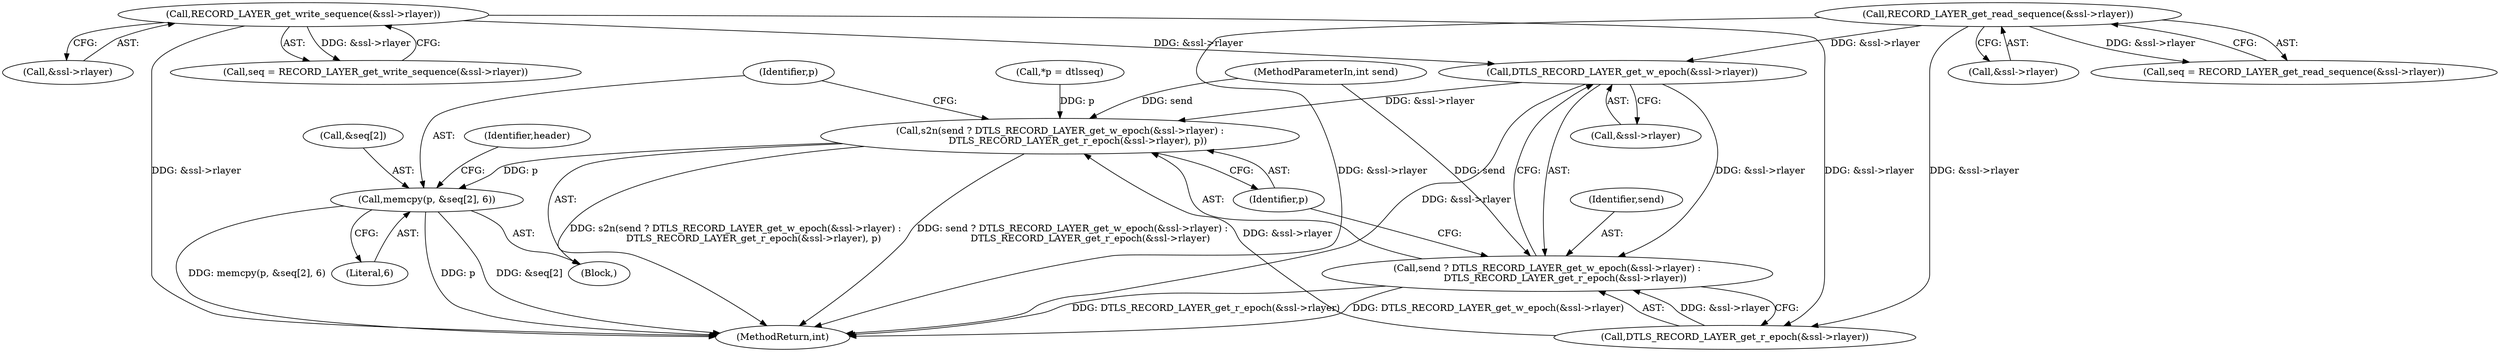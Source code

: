 digraph "0_openssl_4ad93618d26a3ea23d36ad5498ff4f59eff3a4d2_3@pointer" {
"1000213" [label="(Call,DTLS_RECORD_LAYER_get_w_epoch(&ssl->rlayer))"];
"1000140" [label="(Call,RECORD_LAYER_get_write_sequence(&ssl->rlayer))"];
"1000154" [label="(Call,RECORD_LAYER_get_read_sequence(&ssl->rlayer))"];
"1000210" [label="(Call,s2n(send ? DTLS_RECORD_LAYER_get_w_epoch(&ssl->rlayer) :\n            DTLS_RECORD_LAYER_get_r_epoch(&ssl->rlayer), p))"];
"1000224" [label="(Call,memcpy(p, &seq[2], 6))"];
"1000211" [label="(Call,send ? DTLS_RECORD_LAYER_get_w_epoch(&ssl->rlayer) :\n            DTLS_RECORD_LAYER_get_r_epoch(&ssl->rlayer))"];
"1000226" [label="(Call,&seq[2])"];
"1000506" [label="(MethodReturn,int)"];
"1000213" [label="(Call,DTLS_RECORD_LAYER_get_w_epoch(&ssl->rlayer))"];
"1000223" [label="(Identifier,p)"];
"1000141" [label="(Call,&ssl->rlayer)"];
"1000155" [label="(Call,&ssl->rlayer)"];
"1000204" [label="(Block,)"];
"1000210" [label="(Call,s2n(send ? DTLS_RECORD_LAYER_get_w_epoch(&ssl->rlayer) :\n            DTLS_RECORD_LAYER_get_r_epoch(&ssl->rlayer), p))"];
"1000214" [label="(Call,&ssl->rlayer)"];
"1000152" [label="(Call,seq = RECORD_LAYER_get_read_sequence(&ssl->rlayer))"];
"1000140" [label="(Call,RECORD_LAYER_get_write_sequence(&ssl->rlayer))"];
"1000224" [label="(Call,memcpy(p, &seq[2], 6))"];
"1000230" [label="(Literal,6)"];
"1000154" [label="(Call,RECORD_LAYER_get_read_sequence(&ssl->rlayer))"];
"1000212" [label="(Identifier,send)"];
"1000218" [label="(Call,DTLS_RECORD_LAYER_get_r_epoch(&ssl->rlayer))"];
"1000225" [label="(Identifier,p)"];
"1000211" [label="(Call,send ? DTLS_RECORD_LAYER_get_w_epoch(&ssl->rlayer) :\n            DTLS_RECORD_LAYER_get_r_epoch(&ssl->rlayer))"];
"1000107" [label="(MethodParameterIn,int send)"];
"1000207" [label="(Call,*p = dtlsseq)"];
"1000232" [label="(Identifier,header)"];
"1000138" [label="(Call,seq = RECORD_LAYER_get_write_sequence(&ssl->rlayer))"];
"1000213" -> "1000211"  [label="AST: "];
"1000213" -> "1000214"  [label="CFG: "];
"1000214" -> "1000213"  [label="AST: "];
"1000211" -> "1000213"  [label="CFG: "];
"1000213" -> "1000506"  [label="DDG: &ssl->rlayer"];
"1000213" -> "1000210"  [label="DDG: &ssl->rlayer"];
"1000213" -> "1000211"  [label="DDG: &ssl->rlayer"];
"1000140" -> "1000213"  [label="DDG: &ssl->rlayer"];
"1000154" -> "1000213"  [label="DDG: &ssl->rlayer"];
"1000140" -> "1000138"  [label="AST: "];
"1000140" -> "1000141"  [label="CFG: "];
"1000141" -> "1000140"  [label="AST: "];
"1000138" -> "1000140"  [label="CFG: "];
"1000140" -> "1000506"  [label="DDG: &ssl->rlayer"];
"1000140" -> "1000138"  [label="DDG: &ssl->rlayer"];
"1000140" -> "1000218"  [label="DDG: &ssl->rlayer"];
"1000154" -> "1000152"  [label="AST: "];
"1000154" -> "1000155"  [label="CFG: "];
"1000155" -> "1000154"  [label="AST: "];
"1000152" -> "1000154"  [label="CFG: "];
"1000154" -> "1000506"  [label="DDG: &ssl->rlayer"];
"1000154" -> "1000152"  [label="DDG: &ssl->rlayer"];
"1000154" -> "1000218"  [label="DDG: &ssl->rlayer"];
"1000210" -> "1000204"  [label="AST: "];
"1000210" -> "1000223"  [label="CFG: "];
"1000211" -> "1000210"  [label="AST: "];
"1000223" -> "1000210"  [label="AST: "];
"1000225" -> "1000210"  [label="CFG: "];
"1000210" -> "1000506"  [label="DDG: s2n(send ? DTLS_RECORD_LAYER_get_w_epoch(&ssl->rlayer) :\n            DTLS_RECORD_LAYER_get_r_epoch(&ssl->rlayer), p)"];
"1000210" -> "1000506"  [label="DDG: send ? DTLS_RECORD_LAYER_get_w_epoch(&ssl->rlayer) :\n            DTLS_RECORD_LAYER_get_r_epoch(&ssl->rlayer)"];
"1000107" -> "1000210"  [label="DDG: send"];
"1000218" -> "1000210"  [label="DDG: &ssl->rlayer"];
"1000207" -> "1000210"  [label="DDG: p"];
"1000210" -> "1000224"  [label="DDG: p"];
"1000224" -> "1000204"  [label="AST: "];
"1000224" -> "1000230"  [label="CFG: "];
"1000225" -> "1000224"  [label="AST: "];
"1000226" -> "1000224"  [label="AST: "];
"1000230" -> "1000224"  [label="AST: "];
"1000232" -> "1000224"  [label="CFG: "];
"1000224" -> "1000506"  [label="DDG: p"];
"1000224" -> "1000506"  [label="DDG: &seq[2]"];
"1000224" -> "1000506"  [label="DDG: memcpy(p, &seq[2], 6)"];
"1000211" -> "1000218"  [label="CFG: "];
"1000212" -> "1000211"  [label="AST: "];
"1000218" -> "1000211"  [label="AST: "];
"1000223" -> "1000211"  [label="CFG: "];
"1000211" -> "1000506"  [label="DDG: DTLS_RECORD_LAYER_get_r_epoch(&ssl->rlayer)"];
"1000211" -> "1000506"  [label="DDG: DTLS_RECORD_LAYER_get_w_epoch(&ssl->rlayer)"];
"1000107" -> "1000211"  [label="DDG: send"];
"1000218" -> "1000211"  [label="DDG: &ssl->rlayer"];
}
